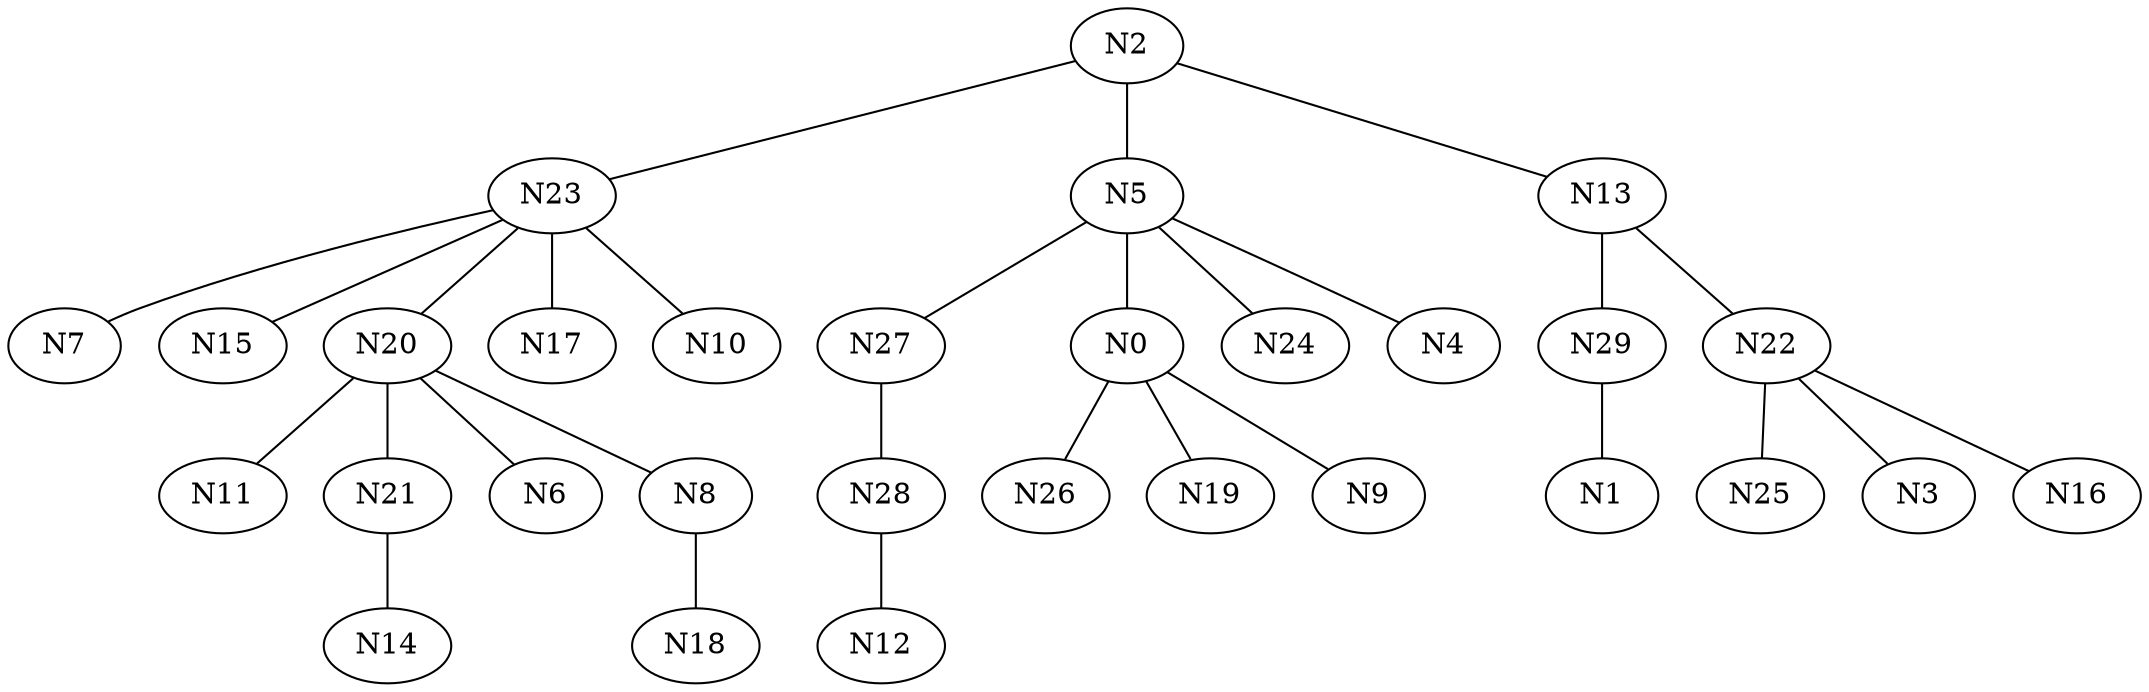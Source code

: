 Graph G {
	N2--N23[weight=2];
	N2--N5[weight=33];
	N23--N7[weight=1];
	N13--N29[weight=35];
	N23--N15[weight=20];
	N20--N11[weight=39];
	N28--N12[weight=7];
	N5--N27[weight=12];
	N0--N26[weight=45];
	N23--N17[weight=17];
	N5--N24[weight=12];
	N22--N25[weight=11];
	N23--N20[weight=37];
	N22--N3[weight=2];
	N2--N13[weight=6];
	N21--N14[weight=47];
	N20--N6[weight=35];
	N20--N8[weight=12];
	N29--N1[weight=32];
	N20--N21[weight=14];
	N0--N19[weight=15];
	N8--N18[weight=40];
	N22--N16[weight=36];
	N5--N0[weight=40];
	N23--N10[weight=45];
	N5--N4[weight=23];
	N27--N28[weight=16];
	N13--N22[weight=33];
	N0--N9[weight=44];
}